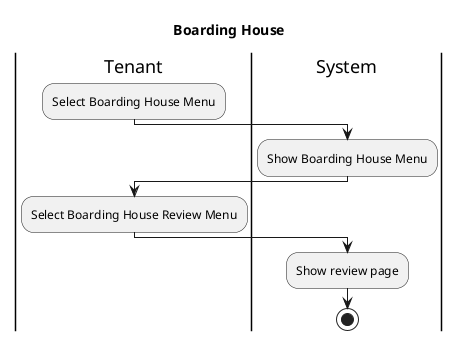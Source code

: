 @startuml
title Boarding House
|Tenant|
    :Select Boarding House Menu;
    
|System|
    :Show Boarding House Menu;

|Tenant|
    :Select Boarding House Review Menu;

|System|
    :Show review page;
    stop
@enduml
